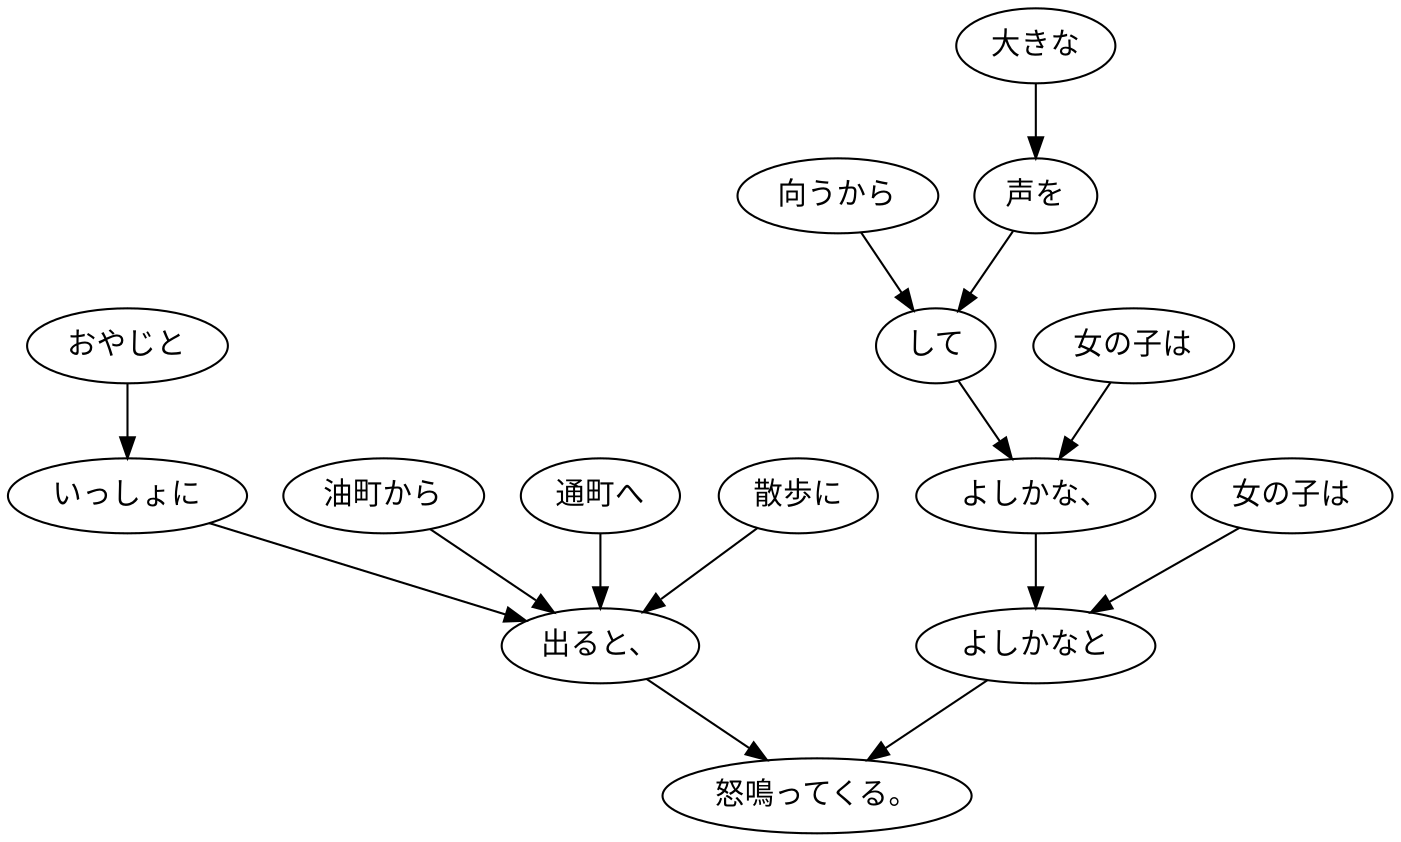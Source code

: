digraph graph3687 {
	node0 [label="おやじと"];
	node1 [label="いっしょに"];
	node2 [label="油町から"];
	node3 [label="通町へ"];
	node4 [label="散歩に"];
	node5 [label="出ると、"];
	node6 [label="向うから"];
	node7 [label="大きな"];
	node8 [label="声を"];
	node9 [label="して"];
	node10 [label="女の子は"];
	node11 [label="よしかな、"];
	node12 [label="女の子は"];
	node13 [label="よしかなと"];
	node14 [label="怒鳴ってくる。"];
	node0 -> node1;
	node1 -> node5;
	node2 -> node5;
	node3 -> node5;
	node4 -> node5;
	node5 -> node14;
	node6 -> node9;
	node7 -> node8;
	node8 -> node9;
	node9 -> node11;
	node10 -> node11;
	node11 -> node13;
	node12 -> node13;
	node13 -> node14;
}
